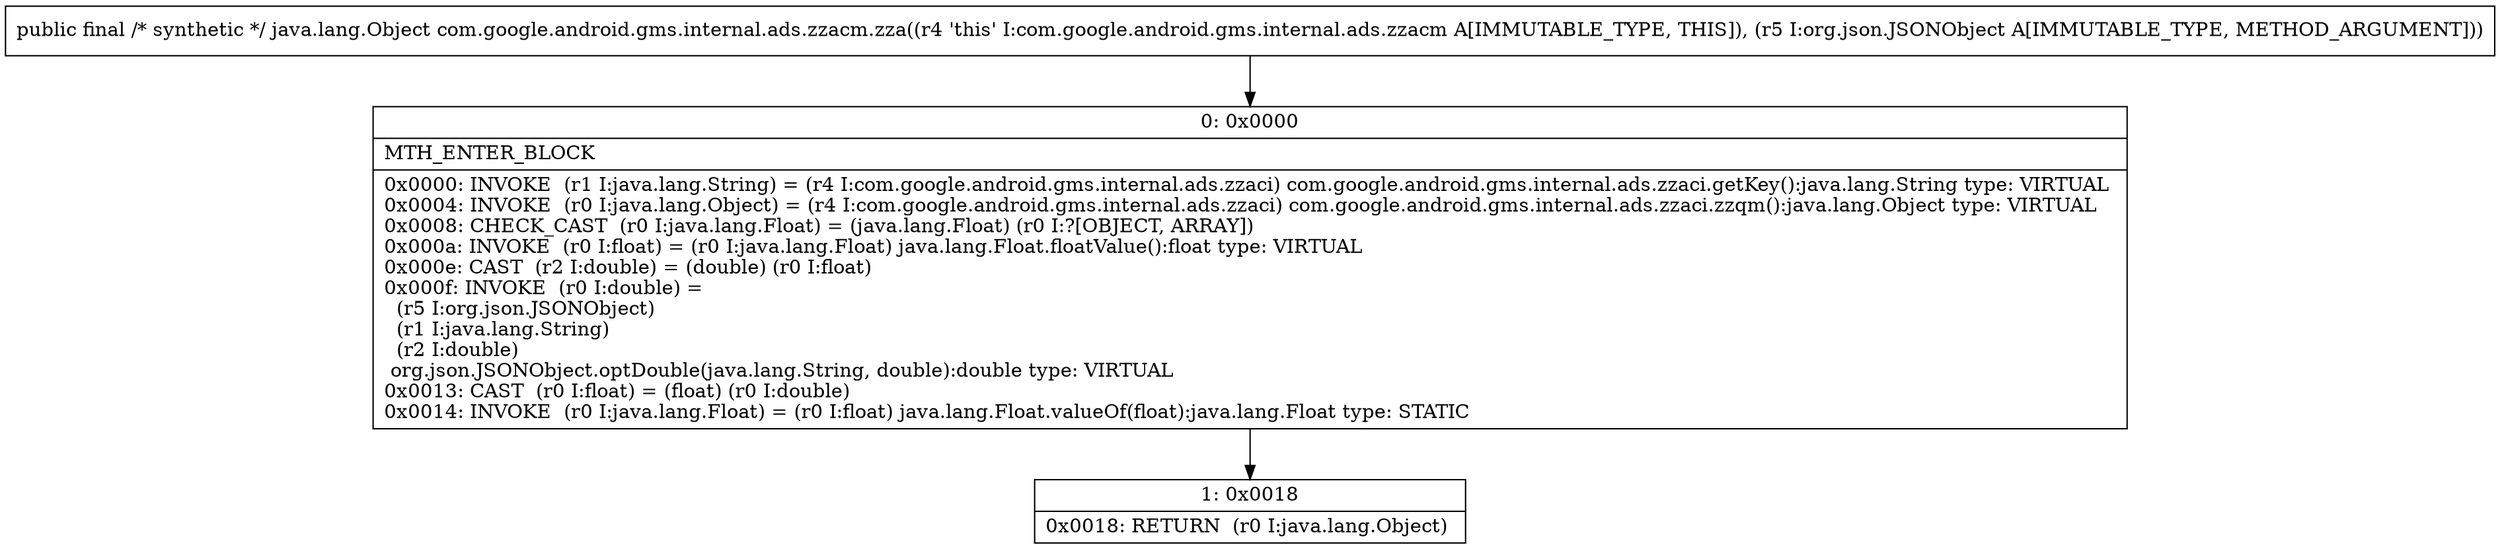 digraph "CFG forcom.google.android.gms.internal.ads.zzacm.zza(Lorg\/json\/JSONObject;)Ljava\/lang\/Object;" {
Node_0 [shape=record,label="{0\:\ 0x0000|MTH_ENTER_BLOCK\l|0x0000: INVOKE  (r1 I:java.lang.String) = (r4 I:com.google.android.gms.internal.ads.zzaci) com.google.android.gms.internal.ads.zzaci.getKey():java.lang.String type: VIRTUAL \l0x0004: INVOKE  (r0 I:java.lang.Object) = (r4 I:com.google.android.gms.internal.ads.zzaci) com.google.android.gms.internal.ads.zzaci.zzqm():java.lang.Object type: VIRTUAL \l0x0008: CHECK_CAST  (r0 I:java.lang.Float) = (java.lang.Float) (r0 I:?[OBJECT, ARRAY]) \l0x000a: INVOKE  (r0 I:float) = (r0 I:java.lang.Float) java.lang.Float.floatValue():float type: VIRTUAL \l0x000e: CAST  (r2 I:double) = (double) (r0 I:float) \l0x000f: INVOKE  (r0 I:double) = \l  (r5 I:org.json.JSONObject)\l  (r1 I:java.lang.String)\l  (r2 I:double)\l org.json.JSONObject.optDouble(java.lang.String, double):double type: VIRTUAL \l0x0013: CAST  (r0 I:float) = (float) (r0 I:double) \l0x0014: INVOKE  (r0 I:java.lang.Float) = (r0 I:float) java.lang.Float.valueOf(float):java.lang.Float type: STATIC \l}"];
Node_1 [shape=record,label="{1\:\ 0x0018|0x0018: RETURN  (r0 I:java.lang.Object) \l}"];
MethodNode[shape=record,label="{public final \/* synthetic *\/ java.lang.Object com.google.android.gms.internal.ads.zzacm.zza((r4 'this' I:com.google.android.gms.internal.ads.zzacm A[IMMUTABLE_TYPE, THIS]), (r5 I:org.json.JSONObject A[IMMUTABLE_TYPE, METHOD_ARGUMENT])) }"];
MethodNode -> Node_0;
Node_0 -> Node_1;
}

